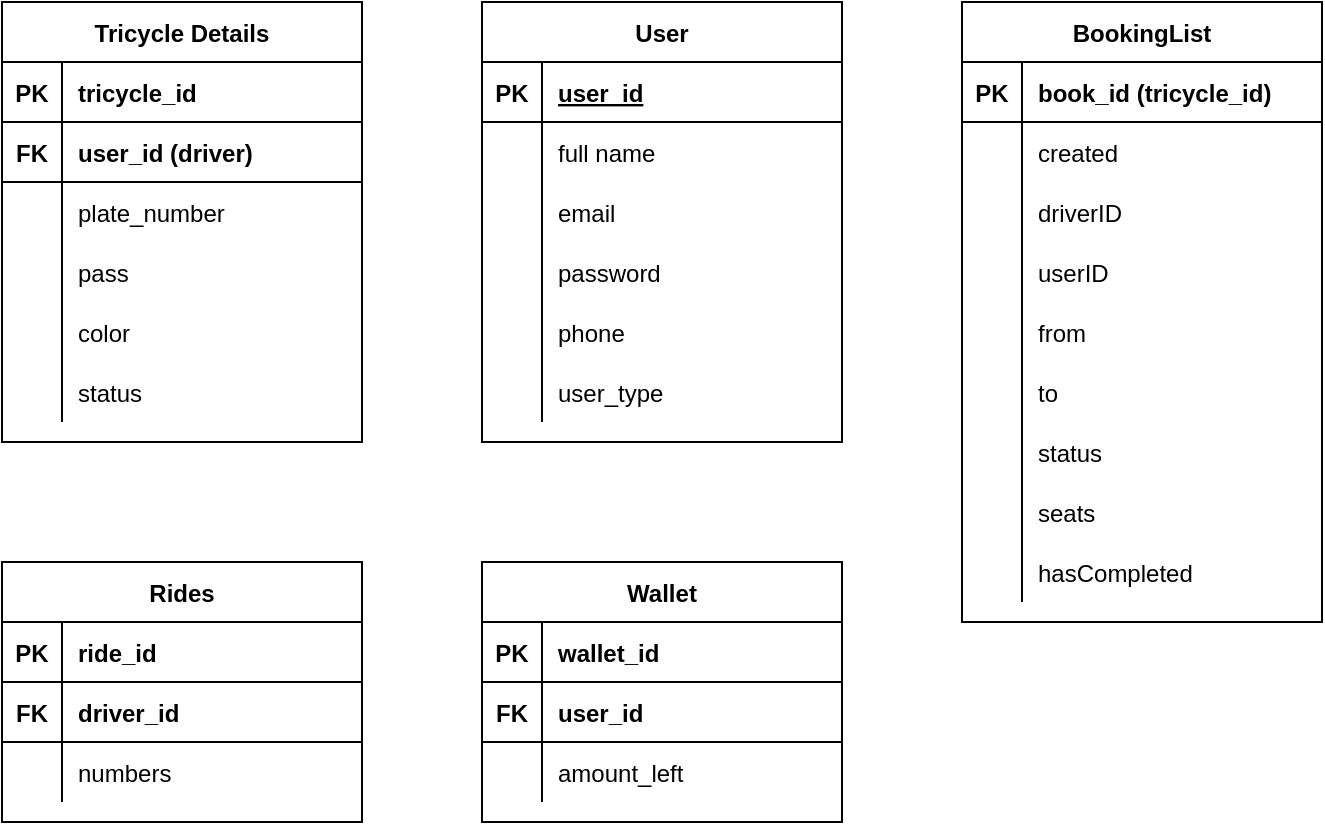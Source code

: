 <mxfile version="13.9.9" type="device"><diagram id="6YOfGNM9IYd46edg2R7z" name="Page-1"><mxGraphModel dx="1108" dy="502" grid="1" gridSize="10" guides="1" tooltips="1" connect="1" arrows="1" fold="1" page="1" pageScale="1" pageWidth="850" pageHeight="1100" math="0" shadow="0"><root><mxCell id="0"/><mxCell id="1" parent="0"/><mxCell id="3B26JBZpJu-6hrjuaWI1-14" value="User" style="shape=table;startSize=30;container=1;collapsible=1;childLayout=tableLayout;fixedRows=1;rowLines=0;fontStyle=1;align=center;resizeLast=1;" parent="1" vertex="1"><mxGeometry x="280" y="160" width="180" height="220" as="geometry"/></mxCell><mxCell id="3B26JBZpJu-6hrjuaWI1-15" value="" style="shape=partialRectangle;collapsible=0;dropTarget=0;pointerEvents=0;fillColor=none;top=0;left=0;bottom=1;right=0;points=[[0,0.5],[1,0.5]];portConstraint=eastwest;" parent="3B26JBZpJu-6hrjuaWI1-14" vertex="1"><mxGeometry y="30" width="180" height="30" as="geometry"/></mxCell><mxCell id="3B26JBZpJu-6hrjuaWI1-16" value="PK" style="shape=partialRectangle;connectable=0;fillColor=none;top=0;left=0;bottom=0;right=0;fontStyle=1;overflow=hidden;" parent="3B26JBZpJu-6hrjuaWI1-15" vertex="1"><mxGeometry width="30" height="30" as="geometry"/></mxCell><mxCell id="3B26JBZpJu-6hrjuaWI1-17" value="user_id" style="shape=partialRectangle;connectable=0;fillColor=none;top=0;left=0;bottom=0;right=0;align=left;spacingLeft=6;fontStyle=5;overflow=hidden;" parent="3B26JBZpJu-6hrjuaWI1-15" vertex="1"><mxGeometry x="30" width="150" height="30" as="geometry"/></mxCell><mxCell id="3B26JBZpJu-6hrjuaWI1-18" value="" style="shape=partialRectangle;collapsible=0;dropTarget=0;pointerEvents=0;fillColor=none;top=0;left=0;bottom=0;right=0;points=[[0,0.5],[1,0.5]];portConstraint=eastwest;" parent="3B26JBZpJu-6hrjuaWI1-14" vertex="1"><mxGeometry y="60" width="180" height="30" as="geometry"/></mxCell><mxCell id="3B26JBZpJu-6hrjuaWI1-19" value="" style="shape=partialRectangle;connectable=0;fillColor=none;top=0;left=0;bottom=0;right=0;editable=1;overflow=hidden;" parent="3B26JBZpJu-6hrjuaWI1-18" vertex="1"><mxGeometry width="30" height="30" as="geometry"/></mxCell><mxCell id="3B26JBZpJu-6hrjuaWI1-20" value="full name" style="shape=partialRectangle;connectable=0;fillColor=none;top=0;left=0;bottom=0;right=0;align=left;spacingLeft=6;overflow=hidden;" parent="3B26JBZpJu-6hrjuaWI1-18" vertex="1"><mxGeometry x="30" width="150" height="30" as="geometry"/></mxCell><mxCell id="3B26JBZpJu-6hrjuaWI1-21" value="" style="shape=partialRectangle;collapsible=0;dropTarget=0;pointerEvents=0;fillColor=none;top=0;left=0;bottom=0;right=0;points=[[0,0.5],[1,0.5]];portConstraint=eastwest;" parent="3B26JBZpJu-6hrjuaWI1-14" vertex="1"><mxGeometry y="90" width="180" height="30" as="geometry"/></mxCell><mxCell id="3B26JBZpJu-6hrjuaWI1-22" value="" style="shape=partialRectangle;connectable=0;fillColor=none;top=0;left=0;bottom=0;right=0;editable=1;overflow=hidden;" parent="3B26JBZpJu-6hrjuaWI1-21" vertex="1"><mxGeometry width="30" height="30" as="geometry"/></mxCell><mxCell id="3B26JBZpJu-6hrjuaWI1-23" value="email" style="shape=partialRectangle;connectable=0;fillColor=none;top=0;left=0;bottom=0;right=0;align=left;spacingLeft=6;overflow=hidden;" parent="3B26JBZpJu-6hrjuaWI1-21" vertex="1"><mxGeometry x="30" width="150" height="30" as="geometry"/></mxCell><mxCell id="3B26JBZpJu-6hrjuaWI1-46" value="" style="shape=partialRectangle;collapsible=0;dropTarget=0;pointerEvents=0;fillColor=none;top=0;left=0;bottom=0;right=0;points=[[0,0.5],[1,0.5]];portConstraint=eastwest;" parent="3B26JBZpJu-6hrjuaWI1-14" vertex="1"><mxGeometry y="120" width="180" height="30" as="geometry"/></mxCell><mxCell id="3B26JBZpJu-6hrjuaWI1-47" value="" style="shape=partialRectangle;connectable=0;fillColor=none;top=0;left=0;bottom=0;right=0;editable=1;overflow=hidden;" parent="3B26JBZpJu-6hrjuaWI1-46" vertex="1"><mxGeometry width="30" height="30" as="geometry"/></mxCell><mxCell id="3B26JBZpJu-6hrjuaWI1-48" value="password" style="shape=partialRectangle;connectable=0;fillColor=none;top=0;left=0;bottom=0;right=0;align=left;spacingLeft=6;overflow=hidden;" parent="3B26JBZpJu-6hrjuaWI1-46" vertex="1"><mxGeometry x="30" width="150" height="30" as="geometry"/></mxCell><mxCell id="3B26JBZpJu-6hrjuaWI1-24" value="" style="shape=partialRectangle;collapsible=0;dropTarget=0;pointerEvents=0;fillColor=none;top=0;left=0;bottom=0;right=0;points=[[0,0.5],[1,0.5]];portConstraint=eastwest;" parent="3B26JBZpJu-6hrjuaWI1-14" vertex="1"><mxGeometry y="150" width="180" height="30" as="geometry"/></mxCell><mxCell id="3B26JBZpJu-6hrjuaWI1-25" value="" style="shape=partialRectangle;connectable=0;fillColor=none;top=0;left=0;bottom=0;right=0;editable=1;overflow=hidden;" parent="3B26JBZpJu-6hrjuaWI1-24" vertex="1"><mxGeometry width="30" height="30" as="geometry"/></mxCell><mxCell id="3B26JBZpJu-6hrjuaWI1-26" value="phone" style="shape=partialRectangle;connectable=0;fillColor=none;top=0;left=0;bottom=0;right=0;align=left;spacingLeft=6;overflow=hidden;" parent="3B26JBZpJu-6hrjuaWI1-24" vertex="1"><mxGeometry x="30" width="150" height="30" as="geometry"/></mxCell><mxCell id="3B26JBZpJu-6hrjuaWI1-27" value="" style="shape=partialRectangle;collapsible=0;dropTarget=0;pointerEvents=0;fillColor=none;top=0;left=0;bottom=0;right=0;points=[[0,0.5],[1,0.5]];portConstraint=eastwest;" parent="3B26JBZpJu-6hrjuaWI1-14" vertex="1"><mxGeometry y="180" width="180" height="30" as="geometry"/></mxCell><mxCell id="3B26JBZpJu-6hrjuaWI1-28" value="" style="shape=partialRectangle;connectable=0;fillColor=none;top=0;left=0;bottom=0;right=0;editable=1;overflow=hidden;" parent="3B26JBZpJu-6hrjuaWI1-27" vertex="1"><mxGeometry width="30" height="30" as="geometry"/></mxCell><mxCell id="3B26JBZpJu-6hrjuaWI1-29" value="user_type" style="shape=partialRectangle;connectable=0;fillColor=none;top=0;left=0;bottom=0;right=0;align=left;spacingLeft=6;overflow=hidden;" parent="3B26JBZpJu-6hrjuaWI1-27" vertex="1"><mxGeometry x="30" width="150" height="30" as="geometry"/></mxCell><mxCell id="3B26JBZpJu-6hrjuaWI1-49" value="Tricycle Details" style="shape=table;startSize=30;container=1;collapsible=1;childLayout=tableLayout;fixedRows=1;rowLines=0;fontStyle=1;align=center;resizeLast=1;" parent="1" vertex="1"><mxGeometry x="40" y="160" width="180" height="220" as="geometry"/></mxCell><mxCell id="3B26JBZpJu-6hrjuaWI1-50" value="" style="shape=partialRectangle;collapsible=0;dropTarget=0;pointerEvents=0;fillColor=none;top=0;left=0;bottom=1;right=0;points=[[0,0.5],[1,0.5]];portConstraint=eastwest;" parent="3B26JBZpJu-6hrjuaWI1-49" vertex="1"><mxGeometry y="30" width="180" height="30" as="geometry"/></mxCell><mxCell id="3B26JBZpJu-6hrjuaWI1-51" value="PK" style="shape=partialRectangle;connectable=0;fillColor=none;top=0;left=0;bottom=0;right=0;fontStyle=1;overflow=hidden;" parent="3B26JBZpJu-6hrjuaWI1-50" vertex="1"><mxGeometry width="30" height="30" as="geometry"/></mxCell><mxCell id="3B26JBZpJu-6hrjuaWI1-52" value="tricycle_id" style="shape=partialRectangle;connectable=0;fillColor=none;top=0;left=0;bottom=0;right=0;align=left;spacingLeft=6;fontStyle=1;overflow=hidden;" parent="3B26JBZpJu-6hrjuaWI1-50" vertex="1"><mxGeometry x="30" width="150" height="30" as="geometry"/></mxCell><mxCell id="3B26JBZpJu-6hrjuaWI1-68" value="" style="shape=partialRectangle;collapsible=0;dropTarget=0;pointerEvents=0;fillColor=none;top=0;left=0;bottom=1;right=0;points=[[0,0.5],[1,0.5]];portConstraint=eastwest;" parent="3B26JBZpJu-6hrjuaWI1-49" vertex="1"><mxGeometry y="60" width="180" height="30" as="geometry"/></mxCell><mxCell id="3B26JBZpJu-6hrjuaWI1-69" value="FK" style="shape=partialRectangle;connectable=0;fillColor=none;top=0;left=0;bottom=0;right=0;fontStyle=1;overflow=hidden;" parent="3B26JBZpJu-6hrjuaWI1-68" vertex="1"><mxGeometry width="30" height="30" as="geometry"/></mxCell><mxCell id="3B26JBZpJu-6hrjuaWI1-70" value="user_id (driver)" style="shape=partialRectangle;connectable=0;fillColor=none;top=0;left=0;bottom=0;right=0;align=left;spacingLeft=6;fontStyle=1;overflow=hidden;" parent="3B26JBZpJu-6hrjuaWI1-68" vertex="1"><mxGeometry x="30" width="150" height="30" as="geometry"/></mxCell><mxCell id="3B26JBZpJu-6hrjuaWI1-53" value="" style="shape=partialRectangle;collapsible=0;dropTarget=0;pointerEvents=0;fillColor=none;top=0;left=0;bottom=0;right=0;points=[[0,0.5],[1,0.5]];portConstraint=eastwest;" parent="3B26JBZpJu-6hrjuaWI1-49" vertex="1"><mxGeometry y="90" width="180" height="30" as="geometry"/></mxCell><mxCell id="3B26JBZpJu-6hrjuaWI1-54" value="" style="shape=partialRectangle;connectable=0;fillColor=none;top=0;left=0;bottom=0;right=0;editable=1;overflow=hidden;" parent="3B26JBZpJu-6hrjuaWI1-53" vertex="1"><mxGeometry width="30" height="30" as="geometry"/></mxCell><mxCell id="3B26JBZpJu-6hrjuaWI1-55" value="plate_number" style="shape=partialRectangle;connectable=0;fillColor=none;top=0;left=0;bottom=0;right=0;align=left;spacingLeft=6;overflow=hidden;" parent="3B26JBZpJu-6hrjuaWI1-53" vertex="1"><mxGeometry x="30" width="150" height="30" as="geometry"/></mxCell><mxCell id="3B26JBZpJu-6hrjuaWI1-100" value="" style="shape=partialRectangle;collapsible=0;dropTarget=0;pointerEvents=0;fillColor=none;top=0;left=0;bottom=0;right=0;points=[[0,0.5],[1,0.5]];portConstraint=eastwest;" parent="3B26JBZpJu-6hrjuaWI1-49" vertex="1"><mxGeometry y="120" width="180" height="30" as="geometry"/></mxCell><mxCell id="3B26JBZpJu-6hrjuaWI1-101" value="" style="shape=partialRectangle;connectable=0;fillColor=none;top=0;left=0;bottom=0;right=0;editable=1;overflow=hidden;" parent="3B26JBZpJu-6hrjuaWI1-100" vertex="1"><mxGeometry width="30" height="30" as="geometry"/></mxCell><mxCell id="3B26JBZpJu-6hrjuaWI1-102" value="pass" style="shape=partialRectangle;connectable=0;fillColor=none;top=0;left=0;bottom=0;right=0;align=left;spacingLeft=6;overflow=hidden;" parent="3B26JBZpJu-6hrjuaWI1-100" vertex="1"><mxGeometry x="30" width="150" height="30" as="geometry"/></mxCell><mxCell id="3B26JBZpJu-6hrjuaWI1-56" value="" style="shape=partialRectangle;collapsible=0;dropTarget=0;pointerEvents=0;fillColor=none;top=0;left=0;bottom=0;right=0;points=[[0,0.5],[1,0.5]];portConstraint=eastwest;" parent="3B26JBZpJu-6hrjuaWI1-49" vertex="1"><mxGeometry y="150" width="180" height="30" as="geometry"/></mxCell><mxCell id="3B26JBZpJu-6hrjuaWI1-57" value="" style="shape=partialRectangle;connectable=0;fillColor=none;top=0;left=0;bottom=0;right=0;editable=1;overflow=hidden;" parent="3B26JBZpJu-6hrjuaWI1-56" vertex="1"><mxGeometry width="30" height="30" as="geometry"/></mxCell><mxCell id="3B26JBZpJu-6hrjuaWI1-58" value="color" style="shape=partialRectangle;connectable=0;fillColor=none;top=0;left=0;bottom=0;right=0;align=left;spacingLeft=6;overflow=hidden;" parent="3B26JBZpJu-6hrjuaWI1-56" vertex="1"><mxGeometry x="30" width="150" height="30" as="geometry"/></mxCell><mxCell id="Q4cmG0OP77Of1ifoPtz_-5" value="" style="shape=partialRectangle;collapsible=0;dropTarget=0;pointerEvents=0;fillColor=none;top=0;left=0;bottom=0;right=0;points=[[0,0.5],[1,0.5]];portConstraint=eastwest;" vertex="1" parent="3B26JBZpJu-6hrjuaWI1-49"><mxGeometry y="180" width="180" height="30" as="geometry"/></mxCell><mxCell id="Q4cmG0OP77Of1ifoPtz_-6" value="" style="shape=partialRectangle;connectable=0;fillColor=none;top=0;left=0;bottom=0;right=0;editable=1;overflow=hidden;" vertex="1" parent="Q4cmG0OP77Of1ifoPtz_-5"><mxGeometry width="30" height="30" as="geometry"/></mxCell><mxCell id="Q4cmG0OP77Of1ifoPtz_-7" value="status" style="shape=partialRectangle;connectable=0;fillColor=none;top=0;left=0;bottom=0;right=0;align=left;spacingLeft=6;overflow=hidden;" vertex="1" parent="Q4cmG0OP77Of1ifoPtz_-5"><mxGeometry x="30" width="150" height="30" as="geometry"/></mxCell><mxCell id="3B26JBZpJu-6hrjuaWI1-71" value="BookingList" style="shape=table;startSize=30;container=1;collapsible=1;childLayout=tableLayout;fixedRows=1;rowLines=0;fontStyle=1;align=center;resizeLast=1;" parent="1" vertex="1"><mxGeometry x="520" y="160" width="180" height="310" as="geometry"/></mxCell><mxCell id="3B26JBZpJu-6hrjuaWI1-72" value="" style="shape=partialRectangle;collapsible=0;dropTarget=0;pointerEvents=0;fillColor=none;top=0;left=0;bottom=1;right=0;points=[[0,0.5],[1,0.5]];portConstraint=eastwest;" parent="3B26JBZpJu-6hrjuaWI1-71" vertex="1"><mxGeometry y="30" width="180" height="30" as="geometry"/></mxCell><mxCell id="3B26JBZpJu-6hrjuaWI1-73" value="PK" style="shape=partialRectangle;connectable=0;fillColor=none;top=0;left=0;bottom=0;right=0;fontStyle=1;overflow=hidden;" parent="3B26JBZpJu-6hrjuaWI1-72" vertex="1"><mxGeometry width="30" height="30" as="geometry"/></mxCell><mxCell id="3B26JBZpJu-6hrjuaWI1-74" value="book_id (tricycle_id)" style="shape=partialRectangle;connectable=0;fillColor=none;top=0;left=0;bottom=0;right=0;align=left;spacingLeft=6;fontStyle=1;overflow=hidden;" parent="3B26JBZpJu-6hrjuaWI1-72" vertex="1"><mxGeometry x="30" width="150" height="30" as="geometry"/></mxCell><mxCell id="3B26JBZpJu-6hrjuaWI1-78" value="" style="shape=partialRectangle;collapsible=0;dropTarget=0;pointerEvents=0;fillColor=none;top=0;left=0;bottom=0;right=0;points=[[0,0.5],[1,0.5]];portConstraint=eastwest;" parent="3B26JBZpJu-6hrjuaWI1-71" vertex="1"><mxGeometry y="60" width="180" height="30" as="geometry"/></mxCell><mxCell id="3B26JBZpJu-6hrjuaWI1-79" value="" style="shape=partialRectangle;connectable=0;fillColor=none;top=0;left=0;bottom=0;right=0;editable=1;overflow=hidden;" parent="3B26JBZpJu-6hrjuaWI1-78" vertex="1"><mxGeometry width="30" height="30" as="geometry"/></mxCell><mxCell id="3B26JBZpJu-6hrjuaWI1-80" value="created" style="shape=partialRectangle;connectable=0;fillColor=none;top=0;left=0;bottom=0;right=0;align=left;spacingLeft=6;overflow=hidden;" parent="3B26JBZpJu-6hrjuaWI1-78" vertex="1"><mxGeometry x="30" width="150" height="30" as="geometry"/></mxCell><mxCell id="Q4cmG0OP77Of1ifoPtz_-8" value="" style="shape=partialRectangle;collapsible=0;dropTarget=0;pointerEvents=0;fillColor=none;top=0;left=0;bottom=0;right=0;points=[[0,0.5],[1,0.5]];portConstraint=eastwest;" vertex="1" parent="3B26JBZpJu-6hrjuaWI1-71"><mxGeometry y="90" width="180" height="30" as="geometry"/></mxCell><mxCell id="Q4cmG0OP77Of1ifoPtz_-9" value="" style="shape=partialRectangle;connectable=0;fillColor=none;top=0;left=0;bottom=0;right=0;editable=1;overflow=hidden;" vertex="1" parent="Q4cmG0OP77Of1ifoPtz_-8"><mxGeometry width="30" height="30" as="geometry"/></mxCell><mxCell id="Q4cmG0OP77Of1ifoPtz_-10" value="driverID" style="shape=partialRectangle;connectable=0;fillColor=none;top=0;left=0;bottom=0;right=0;align=left;spacingLeft=6;overflow=hidden;" vertex="1" parent="Q4cmG0OP77Of1ifoPtz_-8"><mxGeometry x="30" width="150" height="30" as="geometry"/></mxCell><mxCell id="Q4cmG0OP77Of1ifoPtz_-14" value="" style="shape=partialRectangle;collapsible=0;dropTarget=0;pointerEvents=0;fillColor=none;top=0;left=0;bottom=0;right=0;points=[[0,0.5],[1,0.5]];portConstraint=eastwest;" vertex="1" parent="3B26JBZpJu-6hrjuaWI1-71"><mxGeometry y="120" width="180" height="30" as="geometry"/></mxCell><mxCell id="Q4cmG0OP77Of1ifoPtz_-15" value="" style="shape=partialRectangle;connectable=0;fillColor=none;top=0;left=0;bottom=0;right=0;editable=1;overflow=hidden;" vertex="1" parent="Q4cmG0OP77Of1ifoPtz_-14"><mxGeometry width="30" height="30" as="geometry"/></mxCell><mxCell id="Q4cmG0OP77Of1ifoPtz_-16" value="userID" style="shape=partialRectangle;connectable=0;fillColor=none;top=0;left=0;bottom=0;right=0;align=left;spacingLeft=6;overflow=hidden;" vertex="1" parent="Q4cmG0OP77Of1ifoPtz_-14"><mxGeometry x="30" width="150" height="30" as="geometry"/></mxCell><mxCell id="3B26JBZpJu-6hrjuaWI1-81" value="" style="shape=partialRectangle;collapsible=0;dropTarget=0;pointerEvents=0;fillColor=none;top=0;left=0;bottom=0;right=0;points=[[0,0.5],[1,0.5]];portConstraint=eastwest;" parent="3B26JBZpJu-6hrjuaWI1-71" vertex="1"><mxGeometry y="150" width="180" height="30" as="geometry"/></mxCell><mxCell id="3B26JBZpJu-6hrjuaWI1-82" value="" style="shape=partialRectangle;connectable=0;fillColor=none;top=0;left=0;bottom=0;right=0;editable=1;overflow=hidden;" parent="3B26JBZpJu-6hrjuaWI1-81" vertex="1"><mxGeometry width="30" height="30" as="geometry"/></mxCell><mxCell id="3B26JBZpJu-6hrjuaWI1-83" value="from" style="shape=partialRectangle;connectable=0;fillColor=none;top=0;left=0;bottom=0;right=0;align=left;spacingLeft=6;overflow=hidden;" parent="3B26JBZpJu-6hrjuaWI1-81" vertex="1"><mxGeometry x="30" width="150" height="30" as="geometry"/></mxCell><mxCell id="Q4cmG0OP77Of1ifoPtz_-11" value="" style="shape=partialRectangle;collapsible=0;dropTarget=0;pointerEvents=0;fillColor=none;top=0;left=0;bottom=0;right=0;points=[[0,0.5],[1,0.5]];portConstraint=eastwest;" vertex="1" parent="3B26JBZpJu-6hrjuaWI1-71"><mxGeometry y="180" width="180" height="30" as="geometry"/></mxCell><mxCell id="Q4cmG0OP77Of1ifoPtz_-12" value="" style="shape=partialRectangle;connectable=0;fillColor=none;top=0;left=0;bottom=0;right=0;editable=1;overflow=hidden;" vertex="1" parent="Q4cmG0OP77Of1ifoPtz_-11"><mxGeometry width="30" height="30" as="geometry"/></mxCell><mxCell id="Q4cmG0OP77Of1ifoPtz_-13" value="to" style="shape=partialRectangle;connectable=0;fillColor=none;top=0;left=0;bottom=0;right=0;align=left;spacingLeft=6;overflow=hidden;" vertex="1" parent="Q4cmG0OP77Of1ifoPtz_-11"><mxGeometry x="30" width="150" height="30" as="geometry"/></mxCell><mxCell id="3B26JBZpJu-6hrjuaWI1-87" value="" style="shape=partialRectangle;collapsible=0;dropTarget=0;pointerEvents=0;fillColor=none;top=0;left=0;bottom=0;right=0;points=[[0,0.5],[1,0.5]];portConstraint=eastwest;" parent="3B26JBZpJu-6hrjuaWI1-71" vertex="1"><mxGeometry y="210" width="180" height="30" as="geometry"/></mxCell><mxCell id="3B26JBZpJu-6hrjuaWI1-88" value="" style="shape=partialRectangle;connectable=0;fillColor=none;top=0;left=0;bottom=0;right=0;editable=1;overflow=hidden;" parent="3B26JBZpJu-6hrjuaWI1-87" vertex="1"><mxGeometry width="30" height="30" as="geometry"/></mxCell><mxCell id="3B26JBZpJu-6hrjuaWI1-89" value="status" style="shape=partialRectangle;connectable=0;fillColor=none;top=0;left=0;bottom=0;right=0;align=left;spacingLeft=6;overflow=hidden;" parent="3B26JBZpJu-6hrjuaWI1-87" vertex="1"><mxGeometry x="30" width="150" height="30" as="geometry"/></mxCell><mxCell id="Q4cmG0OP77Of1ifoPtz_-30" value="" style="shape=partialRectangle;collapsible=0;dropTarget=0;pointerEvents=0;fillColor=none;top=0;left=0;bottom=0;right=0;points=[[0,0.5],[1,0.5]];portConstraint=eastwest;" vertex="1" parent="3B26JBZpJu-6hrjuaWI1-71"><mxGeometry y="240" width="180" height="30" as="geometry"/></mxCell><mxCell id="Q4cmG0OP77Of1ifoPtz_-31" value="" style="shape=partialRectangle;connectable=0;fillColor=none;top=0;left=0;bottom=0;right=0;editable=1;overflow=hidden;" vertex="1" parent="Q4cmG0OP77Of1ifoPtz_-30"><mxGeometry width="30" height="30" as="geometry"/></mxCell><mxCell id="Q4cmG0OP77Of1ifoPtz_-32" value="seats" style="shape=partialRectangle;connectable=0;fillColor=none;top=0;left=0;bottom=0;right=0;align=left;spacingLeft=6;overflow=hidden;" vertex="1" parent="Q4cmG0OP77Of1ifoPtz_-30"><mxGeometry x="30" width="150" height="30" as="geometry"/></mxCell><mxCell id="Q4cmG0OP77Of1ifoPtz_-17" value="" style="shape=partialRectangle;collapsible=0;dropTarget=0;pointerEvents=0;fillColor=none;top=0;left=0;bottom=0;right=0;points=[[0,0.5],[1,0.5]];portConstraint=eastwest;" vertex="1" parent="3B26JBZpJu-6hrjuaWI1-71"><mxGeometry y="270" width="180" height="30" as="geometry"/></mxCell><mxCell id="Q4cmG0OP77Of1ifoPtz_-18" value="" style="shape=partialRectangle;connectable=0;fillColor=none;top=0;left=0;bottom=0;right=0;editable=1;overflow=hidden;" vertex="1" parent="Q4cmG0OP77Of1ifoPtz_-17"><mxGeometry width="30" height="30" as="geometry"/></mxCell><mxCell id="Q4cmG0OP77Of1ifoPtz_-19" value="hasCompleted" style="shape=partialRectangle;connectable=0;fillColor=none;top=0;left=0;bottom=0;right=0;align=left;spacingLeft=6;overflow=hidden;" vertex="1" parent="Q4cmG0OP77Of1ifoPtz_-17"><mxGeometry x="30" width="150" height="30" as="geometry"/></mxCell><mxCell id="3B26JBZpJu-6hrjuaWI1-112" value="Wallet" style="shape=table;startSize=30;container=1;collapsible=1;childLayout=tableLayout;fixedRows=1;rowLines=0;fontStyle=1;align=center;resizeLast=1;" parent="1" vertex="1"><mxGeometry x="280" y="440" width="180" height="130" as="geometry"/></mxCell><mxCell id="3B26JBZpJu-6hrjuaWI1-113" value="" style="shape=partialRectangle;collapsible=0;dropTarget=0;pointerEvents=0;fillColor=none;top=0;left=0;bottom=1;right=0;points=[[0,0.5],[1,0.5]];portConstraint=eastwest;" parent="3B26JBZpJu-6hrjuaWI1-112" vertex="1"><mxGeometry y="30" width="180" height="30" as="geometry"/></mxCell><mxCell id="3B26JBZpJu-6hrjuaWI1-114" value="PK" style="shape=partialRectangle;connectable=0;fillColor=none;top=0;left=0;bottom=0;right=0;fontStyle=1;overflow=hidden;" parent="3B26JBZpJu-6hrjuaWI1-113" vertex="1"><mxGeometry width="30" height="30" as="geometry"/></mxCell><mxCell id="3B26JBZpJu-6hrjuaWI1-115" value="wallet_id" style="shape=partialRectangle;connectable=0;fillColor=none;top=0;left=0;bottom=0;right=0;align=left;spacingLeft=6;fontStyle=1;overflow=hidden;" parent="3B26JBZpJu-6hrjuaWI1-113" vertex="1"><mxGeometry x="30" width="150" height="30" as="geometry"/></mxCell><mxCell id="3B26JBZpJu-6hrjuaWI1-116" value="" style="shape=partialRectangle;collapsible=0;dropTarget=0;pointerEvents=0;fillColor=none;top=0;left=0;bottom=1;right=0;points=[[0,0.5],[1,0.5]];portConstraint=eastwest;" parent="3B26JBZpJu-6hrjuaWI1-112" vertex="1"><mxGeometry y="60" width="180" height="30" as="geometry"/></mxCell><mxCell id="3B26JBZpJu-6hrjuaWI1-117" value="FK" style="shape=partialRectangle;connectable=0;fillColor=none;top=0;left=0;bottom=0;right=0;fontStyle=1;overflow=hidden;" parent="3B26JBZpJu-6hrjuaWI1-116" vertex="1"><mxGeometry width="30" height="30" as="geometry"/></mxCell><mxCell id="3B26JBZpJu-6hrjuaWI1-118" value="user_id" style="shape=partialRectangle;connectable=0;fillColor=none;top=0;left=0;bottom=0;right=0;align=left;spacingLeft=6;fontStyle=1;overflow=hidden;" parent="3B26JBZpJu-6hrjuaWI1-116" vertex="1"><mxGeometry x="30" width="150" height="30" as="geometry"/></mxCell><mxCell id="3B26JBZpJu-6hrjuaWI1-119" value="" style="shape=partialRectangle;collapsible=0;dropTarget=0;pointerEvents=0;fillColor=none;top=0;left=0;bottom=0;right=0;points=[[0,0.5],[1,0.5]];portConstraint=eastwest;" parent="3B26JBZpJu-6hrjuaWI1-112" vertex="1"><mxGeometry y="90" width="180" height="30" as="geometry"/></mxCell><mxCell id="3B26JBZpJu-6hrjuaWI1-120" value="" style="shape=partialRectangle;connectable=0;fillColor=none;top=0;left=0;bottom=0;right=0;editable=1;overflow=hidden;" parent="3B26JBZpJu-6hrjuaWI1-119" vertex="1"><mxGeometry width="30" height="30" as="geometry"/></mxCell><mxCell id="3B26JBZpJu-6hrjuaWI1-121" value="amount_left" style="shape=partialRectangle;connectable=0;fillColor=none;top=0;left=0;bottom=0;right=0;align=left;spacingLeft=6;overflow=hidden;" parent="3B26JBZpJu-6hrjuaWI1-119" vertex="1"><mxGeometry x="30" width="150" height="30" as="geometry"/></mxCell><mxCell id="Q4cmG0OP77Of1ifoPtz_-20" value="Rides" style="shape=table;startSize=30;container=1;collapsible=1;childLayout=tableLayout;fixedRows=1;rowLines=0;fontStyle=1;align=center;resizeLast=1;" vertex="1" parent="1"><mxGeometry x="40" y="440" width="180" height="130" as="geometry"/></mxCell><mxCell id="Q4cmG0OP77Of1ifoPtz_-21" value="" style="shape=partialRectangle;collapsible=0;dropTarget=0;pointerEvents=0;fillColor=none;top=0;left=0;bottom=1;right=0;points=[[0,0.5],[1,0.5]];portConstraint=eastwest;" vertex="1" parent="Q4cmG0OP77Of1ifoPtz_-20"><mxGeometry y="30" width="180" height="30" as="geometry"/></mxCell><mxCell id="Q4cmG0OP77Of1ifoPtz_-22" value="PK" style="shape=partialRectangle;connectable=0;fillColor=none;top=0;left=0;bottom=0;right=0;fontStyle=1;overflow=hidden;" vertex="1" parent="Q4cmG0OP77Of1ifoPtz_-21"><mxGeometry width="30" height="30" as="geometry"/></mxCell><mxCell id="Q4cmG0OP77Of1ifoPtz_-23" value="ride_id" style="shape=partialRectangle;connectable=0;fillColor=none;top=0;left=0;bottom=0;right=0;align=left;spacingLeft=6;fontStyle=1;overflow=hidden;" vertex="1" parent="Q4cmG0OP77Of1ifoPtz_-21"><mxGeometry x="30" width="150" height="30" as="geometry"/></mxCell><mxCell id="Q4cmG0OP77Of1ifoPtz_-24" value="" style="shape=partialRectangle;collapsible=0;dropTarget=0;pointerEvents=0;fillColor=none;top=0;left=0;bottom=1;right=0;points=[[0,0.5],[1,0.5]];portConstraint=eastwest;" vertex="1" parent="Q4cmG0OP77Of1ifoPtz_-20"><mxGeometry y="60" width="180" height="30" as="geometry"/></mxCell><mxCell id="Q4cmG0OP77Of1ifoPtz_-25" value="FK" style="shape=partialRectangle;connectable=0;fillColor=none;top=0;left=0;bottom=0;right=0;fontStyle=1;overflow=hidden;" vertex="1" parent="Q4cmG0OP77Of1ifoPtz_-24"><mxGeometry width="30" height="30" as="geometry"/></mxCell><mxCell id="Q4cmG0OP77Of1ifoPtz_-26" value="driver_id" style="shape=partialRectangle;connectable=0;fillColor=none;top=0;left=0;bottom=0;right=0;align=left;spacingLeft=6;fontStyle=1;overflow=hidden;" vertex="1" parent="Q4cmG0OP77Of1ifoPtz_-24"><mxGeometry x="30" width="150" height="30" as="geometry"/></mxCell><mxCell id="Q4cmG0OP77Of1ifoPtz_-27" value="" style="shape=partialRectangle;collapsible=0;dropTarget=0;pointerEvents=0;fillColor=none;top=0;left=0;bottom=0;right=0;points=[[0,0.5],[1,0.5]];portConstraint=eastwest;" vertex="1" parent="Q4cmG0OP77Of1ifoPtz_-20"><mxGeometry y="90" width="180" height="30" as="geometry"/></mxCell><mxCell id="Q4cmG0OP77Of1ifoPtz_-28" value="" style="shape=partialRectangle;connectable=0;fillColor=none;top=0;left=0;bottom=0;right=0;editable=1;overflow=hidden;" vertex="1" parent="Q4cmG0OP77Of1ifoPtz_-27"><mxGeometry width="30" height="30" as="geometry"/></mxCell><mxCell id="Q4cmG0OP77Of1ifoPtz_-29" value="numbers" style="shape=partialRectangle;connectable=0;fillColor=none;top=0;left=0;bottom=0;right=0;align=left;spacingLeft=6;overflow=hidden;" vertex="1" parent="Q4cmG0OP77Of1ifoPtz_-27"><mxGeometry x="30" width="150" height="30" as="geometry"/></mxCell></root></mxGraphModel></diagram></mxfile>